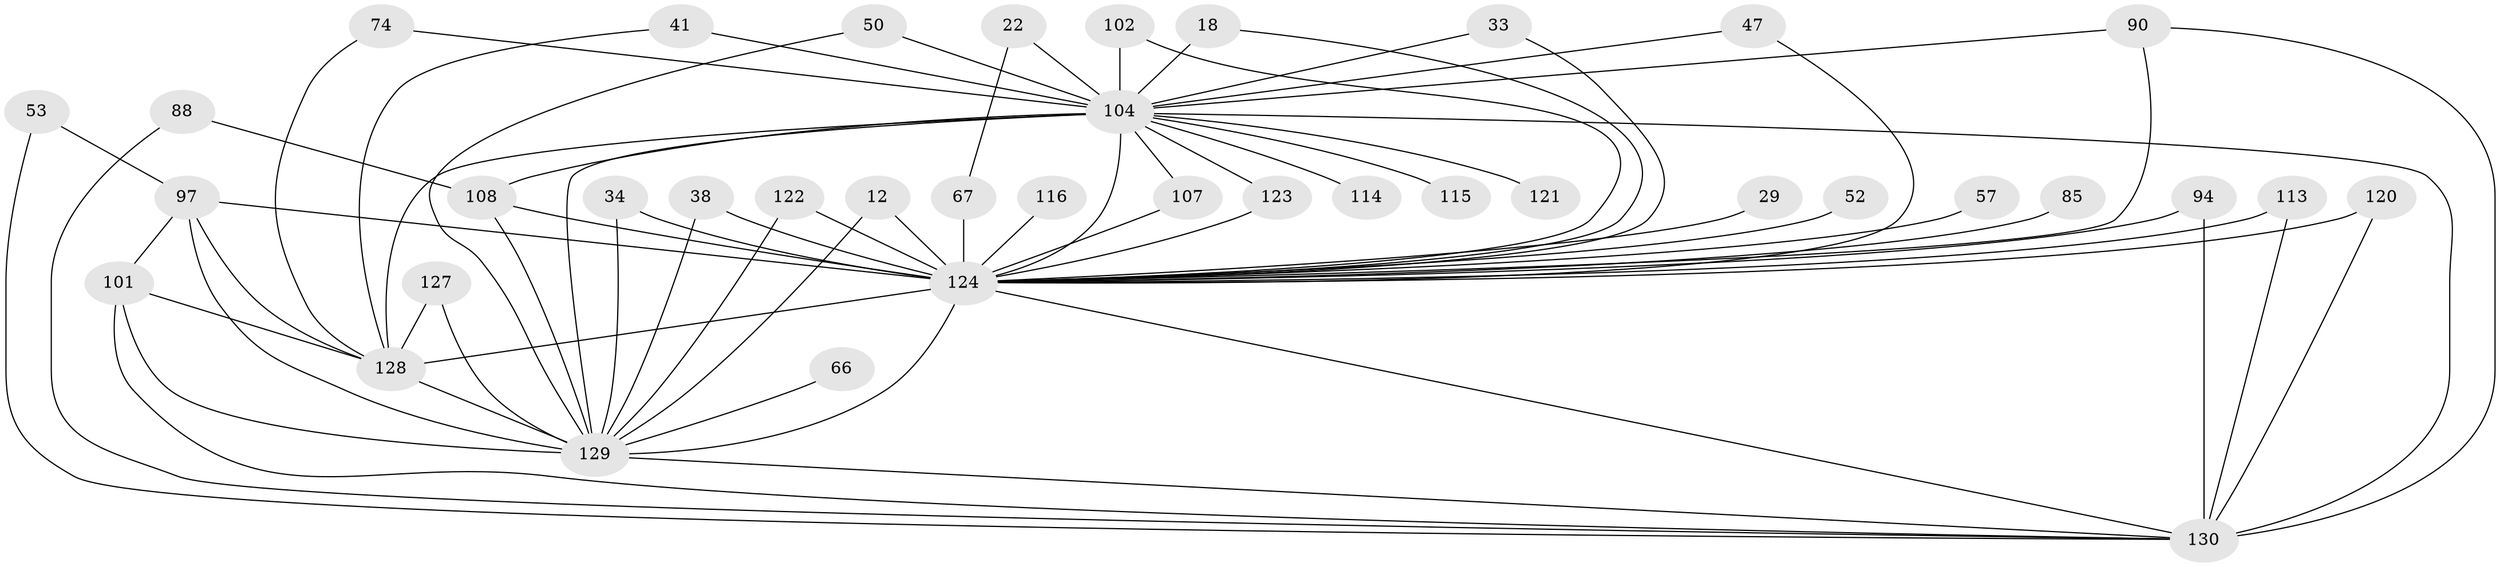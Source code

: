 // original degree distribution, {23: 0.03076923076923077, 24: 0.015384615384615385, 20: 0.007692307692307693, 15: 0.015384615384615385, 27: 0.007692307692307693, 3: 0.18461538461538463, 2: 0.5692307692307692, 7: 0.03076923076923077, 11: 0.007692307692307693, 6: 0.015384615384615385, 14: 0.007692307692307693, 4: 0.046153846153846156, 5: 0.05384615384615385, 9: 0.007692307692307693}
// Generated by graph-tools (version 1.1) at 2025/46/03/04/25 21:46:27]
// undirected, 39 vertices, 72 edges
graph export_dot {
graph [start="1"]
  node [color=gray90,style=filled];
  12;
  18;
  22;
  29;
  33;
  34;
  38 [super="+20"];
  41;
  47;
  50;
  52;
  53;
  57 [super="+54"];
  66;
  67 [super="+13+42"];
  74;
  85;
  88;
  90 [super="+60+78"];
  94 [super="+25+30"];
  97 [super="+91"];
  101 [super="+72"];
  102;
  104 [super="+11+75+93+9"];
  107 [super="+79+100"];
  108 [super="+64+80+89"];
  113;
  114;
  115;
  116;
  120;
  121;
  122;
  123 [super="+35"];
  124 [super="+81+70+103+119+105+110+95"];
  127;
  128 [super="+21+98+77+92+118+96"];
  129 [super="+84+8+109"];
  130 [super="+125+126"];
  12 -- 129;
  12 -- 124;
  18 -- 124;
  18 -- 104 [weight=2];
  22 -- 67;
  22 -- 104;
  29 -- 124;
  33 -- 104;
  33 -- 124;
  34 -- 129;
  34 -- 124;
  38 -- 129;
  38 -- 124 [weight=2];
  41 -- 104;
  41 -- 128;
  47 -- 104;
  47 -- 124;
  50 -- 129;
  50 -- 104;
  52 -- 124;
  53 -- 130;
  53 -- 97;
  57 -- 124 [weight=2];
  66 -- 129 [weight=2];
  67 -- 124 [weight=6];
  74 -- 104;
  74 -- 128;
  85 -- 124 [weight=2];
  88 -- 108;
  88 -- 130;
  90 -- 104 [weight=2];
  90 -- 130 [weight=2];
  90 -- 124 [weight=2];
  94 -- 130 [weight=2];
  94 -- 124 [weight=2];
  97 -- 124 [weight=4];
  97 -- 128;
  97 -- 129 [weight=6];
  97 -- 101 [weight=4];
  101 -- 129;
  101 -- 128;
  101 -- 130;
  102 -- 104;
  102 -- 124;
  104 -- 129 [weight=11];
  104 -- 128 [weight=11];
  104 -- 130 [weight=8];
  104 -- 107 [weight=2];
  104 -- 108 [weight=2];
  104 -- 114 [weight=2];
  104 -- 115;
  104 -- 121;
  104 -- 123;
  104 -- 124 [weight=13];
  107 -- 124;
  108 -- 124 [weight=3];
  108 -- 129 [weight=3];
  113 -- 130;
  113 -- 124;
  116 -- 124;
  120 -- 130;
  120 -- 124;
  122 -- 129;
  122 -- 124;
  123 -- 124;
  124 -- 129 [weight=11];
  124 -- 130 [weight=3];
  124 -- 128 [weight=12];
  127 -- 129;
  127 -- 128;
  128 -- 129 [weight=7];
  129 -- 130 [weight=7];
}
